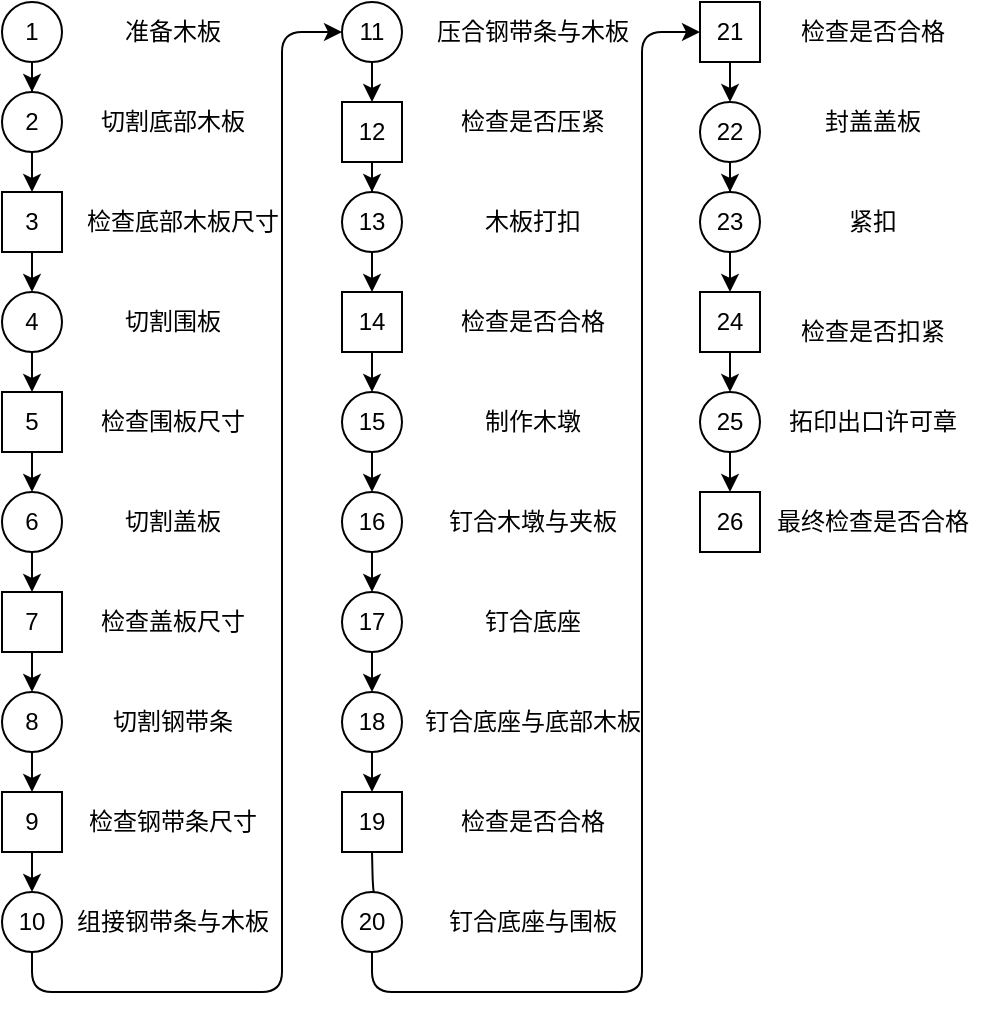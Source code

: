 <mxfile version="14.6.6" type="github">
  <diagram id="BA0FSRN7RvwbylnxvSYT" name="第 1 页">
    <mxGraphModel dx="1038" dy="556" grid="1" gridSize="10" guides="1" tooltips="1" connect="1" arrows="1" fold="1" page="1" pageScale="1" pageWidth="827" pageHeight="1169" math="0" shadow="0">
      <root>
        <mxCell id="0" />
        <mxCell id="1" parent="0" />
        <mxCell id="o4rFva6Id2RhsbHoO7th-3" value="" style="edgeStyle=orthogonalEdgeStyle;orthogonalLoop=1;jettySize=auto;html=1;" edge="1" parent="1" source="o4rFva6Id2RhsbHoO7th-1" target="o4rFva6Id2RhsbHoO7th-2">
          <mxGeometry relative="1" as="geometry" />
        </mxCell>
        <mxCell id="o4rFva6Id2RhsbHoO7th-1" value="1" style="ellipse;whiteSpace=wrap;html=1;aspect=fixed;" vertex="1" parent="1">
          <mxGeometry x="50" y="25" width="30" height="30" as="geometry" />
        </mxCell>
        <mxCell id="o4rFva6Id2RhsbHoO7th-8" value="" style="edgeStyle=orthogonalEdgeStyle;orthogonalLoop=1;jettySize=auto;html=1;" edge="1" parent="1" source="o4rFva6Id2RhsbHoO7th-2" target="o4rFva6Id2RhsbHoO7th-6">
          <mxGeometry relative="1" as="geometry" />
        </mxCell>
        <mxCell id="o4rFva6Id2RhsbHoO7th-2" value="2" style="ellipse;whiteSpace=wrap;html=1;aspect=fixed;" vertex="1" parent="1">
          <mxGeometry x="50" y="70" width="30" height="30" as="geometry" />
        </mxCell>
        <mxCell id="o4rFva6Id2RhsbHoO7th-16" value="" style="edgeStyle=orthogonalEdgeStyle;orthogonalLoop=1;jettySize=auto;html=1;" edge="1" parent="1" source="o4rFva6Id2RhsbHoO7th-6" target="o4rFva6Id2RhsbHoO7th-14">
          <mxGeometry relative="1" as="geometry" />
        </mxCell>
        <mxCell id="o4rFva6Id2RhsbHoO7th-6" value="3" style="whiteSpace=wrap;html=1;aspect=fixed;" vertex="1" parent="1">
          <mxGeometry x="50" y="120" width="30" height="30" as="geometry" />
        </mxCell>
        <mxCell id="o4rFva6Id2RhsbHoO7th-10" value="准备木板" style="text;html=1;align=center;verticalAlign=middle;resizable=0;points=[];autosize=1;strokeColor=none;" vertex="1" parent="1">
          <mxGeometry x="105" y="30" width="60" height="20" as="geometry" />
        </mxCell>
        <mxCell id="o4rFva6Id2RhsbHoO7th-11" value="切割底部木板" style="text;html=1;align=center;verticalAlign=middle;resizable=0;points=[];autosize=1;strokeColor=none;" vertex="1" parent="1">
          <mxGeometry x="90" y="75" width="90" height="20" as="geometry" />
        </mxCell>
        <mxCell id="o4rFva6Id2RhsbHoO7th-12" value="检查底部木板尺寸" style="text;html=1;align=center;verticalAlign=middle;resizable=0;points=[];autosize=1;strokeColor=none;" vertex="1" parent="1">
          <mxGeometry x="85" y="125" width="110" height="20" as="geometry" />
        </mxCell>
        <mxCell id="o4rFva6Id2RhsbHoO7th-19" value="" style="edgeStyle=orthogonalEdgeStyle;orthogonalLoop=1;jettySize=auto;html=1;" edge="1" parent="1" source="o4rFva6Id2RhsbHoO7th-14" target="o4rFva6Id2RhsbHoO7th-18">
          <mxGeometry relative="1" as="geometry" />
        </mxCell>
        <mxCell id="o4rFva6Id2RhsbHoO7th-14" value="4" style="ellipse;whiteSpace=wrap;html=1;aspect=fixed;" vertex="1" parent="1">
          <mxGeometry x="50" y="170" width="30" height="30" as="geometry" />
        </mxCell>
        <mxCell id="o4rFva6Id2RhsbHoO7th-17" value="切割围板" style="text;html=1;align=center;verticalAlign=middle;resizable=0;points=[];autosize=1;strokeColor=none;" vertex="1" parent="1">
          <mxGeometry x="105" y="175" width="60" height="20" as="geometry" />
        </mxCell>
        <mxCell id="o4rFva6Id2RhsbHoO7th-27" value="" style="edgeStyle=orthogonalEdgeStyle;orthogonalLoop=1;jettySize=auto;html=1;" edge="1" parent="1" source="o4rFva6Id2RhsbHoO7th-18" target="o4rFva6Id2RhsbHoO7th-21">
          <mxGeometry relative="1" as="geometry" />
        </mxCell>
        <mxCell id="o4rFva6Id2RhsbHoO7th-18" value="5" style="whiteSpace=wrap;html=1;aspect=fixed;" vertex="1" parent="1">
          <mxGeometry x="50" y="220" width="30" height="30" as="geometry" />
        </mxCell>
        <mxCell id="o4rFva6Id2RhsbHoO7th-20" value="检查围板尺寸" style="text;html=1;align=center;verticalAlign=middle;resizable=0;points=[];autosize=1;strokeColor=none;" vertex="1" parent="1">
          <mxGeometry x="90" y="225" width="90" height="20" as="geometry" />
        </mxCell>
        <mxCell id="o4rFva6Id2RhsbHoO7th-28" value="" style="edgeStyle=orthogonalEdgeStyle;orthogonalLoop=1;jettySize=auto;html=1;" edge="1" parent="1" source="o4rFva6Id2RhsbHoO7th-21" target="o4rFva6Id2RhsbHoO7th-25">
          <mxGeometry relative="1" as="geometry" />
        </mxCell>
        <mxCell id="o4rFva6Id2RhsbHoO7th-21" value="6" style="ellipse;whiteSpace=wrap;html=1;aspect=fixed;" vertex="1" parent="1">
          <mxGeometry x="50" y="270" width="30" height="30" as="geometry" />
        </mxCell>
        <mxCell id="o4rFva6Id2RhsbHoO7th-24" value="切割盖板" style="text;html=1;align=center;verticalAlign=middle;resizable=0;points=[];autosize=1;strokeColor=none;" vertex="1" parent="1">
          <mxGeometry x="105" y="275" width="60" height="20" as="geometry" />
        </mxCell>
        <mxCell id="o4rFva6Id2RhsbHoO7th-31" value="" style="edgeStyle=orthogonalEdgeStyle;orthogonalLoop=1;jettySize=auto;html=1;" edge="1" parent="1" source="o4rFva6Id2RhsbHoO7th-25" target="o4rFva6Id2RhsbHoO7th-30">
          <mxGeometry relative="1" as="geometry" />
        </mxCell>
        <mxCell id="o4rFva6Id2RhsbHoO7th-25" value="7" style="whiteSpace=wrap;html=1;aspect=fixed;" vertex="1" parent="1">
          <mxGeometry x="50" y="320" width="30" height="30" as="geometry" />
        </mxCell>
        <mxCell id="o4rFva6Id2RhsbHoO7th-29" value="检查盖板尺寸" style="text;html=1;align=center;verticalAlign=middle;resizable=0;points=[];autosize=1;strokeColor=none;" vertex="1" parent="1">
          <mxGeometry x="90" y="325" width="90" height="20" as="geometry" />
        </mxCell>
        <mxCell id="o4rFva6Id2RhsbHoO7th-35" value="" style="edgeStyle=orthogonalEdgeStyle;orthogonalLoop=1;jettySize=auto;html=1;" edge="1" parent="1" source="o4rFva6Id2RhsbHoO7th-30" target="o4rFva6Id2RhsbHoO7th-33">
          <mxGeometry relative="1" as="geometry" />
        </mxCell>
        <mxCell id="o4rFva6Id2RhsbHoO7th-30" value="8" style="ellipse;whiteSpace=wrap;html=1;aspect=fixed;" vertex="1" parent="1">
          <mxGeometry x="50" y="370" width="30" height="30" as="geometry" />
        </mxCell>
        <mxCell id="o4rFva6Id2RhsbHoO7th-32" value="切割钢带条" style="text;html=1;align=center;verticalAlign=middle;resizable=0;points=[];autosize=1;strokeColor=none;" vertex="1" parent="1">
          <mxGeometry x="95" y="375" width="80" height="20" as="geometry" />
        </mxCell>
        <mxCell id="o4rFva6Id2RhsbHoO7th-38" value="" style="edgeStyle=orthogonalEdgeStyle;orthogonalLoop=1;jettySize=auto;html=1;" edge="1" parent="1" source="o4rFva6Id2RhsbHoO7th-33" target="o4rFva6Id2RhsbHoO7th-37">
          <mxGeometry relative="1" as="geometry" />
        </mxCell>
        <mxCell id="o4rFva6Id2RhsbHoO7th-33" value="9" style="whiteSpace=wrap;html=1;aspect=fixed;" vertex="1" parent="1">
          <mxGeometry x="50" y="420" width="30" height="30" as="geometry" />
        </mxCell>
        <mxCell id="o4rFva6Id2RhsbHoO7th-36" value="检查钢带条尺寸" style="text;html=1;align=center;verticalAlign=middle;resizable=0;points=[];autosize=1;strokeColor=none;" vertex="1" parent="1">
          <mxGeometry x="85" y="425" width="100" height="20" as="geometry" />
        </mxCell>
        <mxCell id="o4rFva6Id2RhsbHoO7th-58" style="edgeStyle=orthogonalEdgeStyle;curved=0;rounded=1;sketch=0;orthogonalLoop=1;jettySize=auto;html=1;exitX=0.5;exitY=1;exitDx=0;exitDy=0;entryX=0;entryY=0.5;entryDx=0;entryDy=0;" edge="1" parent="1" source="o4rFva6Id2RhsbHoO7th-37" target="o4rFva6Id2RhsbHoO7th-59">
          <mxGeometry relative="1" as="geometry">
            <mxPoint x="200" y="40" as="targetPoint" />
            <Array as="points">
              <mxPoint x="65" y="520" />
              <mxPoint x="190" y="520" />
              <mxPoint x="190" y="40" />
            </Array>
          </mxGeometry>
        </mxCell>
        <mxCell id="o4rFva6Id2RhsbHoO7th-37" value="10" style="ellipse;whiteSpace=wrap;html=1;aspect=fixed;" vertex="1" parent="1">
          <mxGeometry x="50" y="470" width="30" height="30" as="geometry" />
        </mxCell>
        <mxCell id="o4rFva6Id2RhsbHoO7th-39" value="组接钢带条与木板" style="text;html=1;align=center;verticalAlign=middle;resizable=0;points=[];autosize=1;strokeColor=none;" vertex="1" parent="1">
          <mxGeometry x="80" y="475" width="110" height="20" as="geometry" />
        </mxCell>
        <mxCell id="o4rFva6Id2RhsbHoO7th-63" value="" style="edgeStyle=orthogonalEdgeStyle;curved=0;rounded=1;sketch=0;orthogonalLoop=1;jettySize=auto;html=1;entryX=0.5;entryY=0;entryDx=0;entryDy=0;" edge="1" parent="1" source="o4rFva6Id2RhsbHoO7th-59" target="o4rFva6Id2RhsbHoO7th-64">
          <mxGeometry relative="1" as="geometry">
            <mxPoint x="235" y="80" as="targetPoint" />
          </mxGeometry>
        </mxCell>
        <mxCell id="o4rFva6Id2RhsbHoO7th-59" value="11" style="ellipse;whiteSpace=wrap;html=1;aspect=fixed;sketch=0;" vertex="1" parent="1">
          <mxGeometry x="220" y="25" width="30" height="30" as="geometry" />
        </mxCell>
        <mxCell id="o4rFva6Id2RhsbHoO7th-66" value="" style="edgeStyle=orthogonalEdgeStyle;curved=0;rounded=1;sketch=0;orthogonalLoop=1;jettySize=auto;html=1;entryX=0.5;entryY=0;entryDx=0;entryDy=0;" edge="1" parent="1" source="o4rFva6Id2RhsbHoO7th-64" target="o4rFva6Id2RhsbHoO7th-65">
          <mxGeometry relative="1" as="geometry">
            <mxPoint x="235" y="130" as="targetPoint" />
          </mxGeometry>
        </mxCell>
        <mxCell id="o4rFva6Id2RhsbHoO7th-64" value="12" style="whiteSpace=wrap;html=1;aspect=fixed;sketch=0;" vertex="1" parent="1">
          <mxGeometry x="220" y="75" width="30" height="30" as="geometry" />
        </mxCell>
        <mxCell id="o4rFva6Id2RhsbHoO7th-67" style="edgeStyle=orthogonalEdgeStyle;curved=0;rounded=1;sketch=0;orthogonalLoop=1;jettySize=auto;html=1;exitX=0.5;exitY=1;exitDx=0;exitDy=0;entryX=0.5;entryY=0;entryDx=0;entryDy=0;" edge="1" parent="1" source="o4rFva6Id2RhsbHoO7th-65" target="o4rFva6Id2RhsbHoO7th-68">
          <mxGeometry relative="1" as="geometry">
            <mxPoint x="235" y="170" as="targetPoint" />
          </mxGeometry>
        </mxCell>
        <mxCell id="o4rFva6Id2RhsbHoO7th-65" value="13" style="ellipse;whiteSpace=wrap;html=1;aspect=fixed;sketch=0;" vertex="1" parent="1">
          <mxGeometry x="220" y="120" width="30" height="30" as="geometry" />
        </mxCell>
        <mxCell id="o4rFva6Id2RhsbHoO7th-69" style="edgeStyle=orthogonalEdgeStyle;curved=0;rounded=1;sketch=0;orthogonalLoop=1;jettySize=auto;html=1;exitX=0.5;exitY=1;exitDx=0;exitDy=0;entryX=0.5;entryY=0;entryDx=0;entryDy=0;" edge="1" parent="1" source="o4rFva6Id2RhsbHoO7th-68" target="o4rFva6Id2RhsbHoO7th-70">
          <mxGeometry relative="1" as="geometry">
            <mxPoint x="235" y="220" as="targetPoint" />
          </mxGeometry>
        </mxCell>
        <mxCell id="o4rFva6Id2RhsbHoO7th-68" value="14" style="whiteSpace=wrap;html=1;aspect=fixed;sketch=0;" vertex="1" parent="1">
          <mxGeometry x="220" y="170" width="30" height="30" as="geometry" />
        </mxCell>
        <mxCell id="o4rFva6Id2RhsbHoO7th-71" style="edgeStyle=orthogonalEdgeStyle;curved=0;rounded=1;sketch=0;orthogonalLoop=1;jettySize=auto;html=1;exitX=0.5;exitY=1;exitDx=0;exitDy=0;entryX=0.5;entryY=0;entryDx=0;entryDy=0;" edge="1" parent="1" source="o4rFva6Id2RhsbHoO7th-70" target="o4rFva6Id2RhsbHoO7th-72">
          <mxGeometry relative="1" as="geometry">
            <mxPoint x="235" y="270" as="targetPoint" />
            <Array as="points" />
          </mxGeometry>
        </mxCell>
        <mxCell id="o4rFva6Id2RhsbHoO7th-70" value="15" style="ellipse;whiteSpace=wrap;html=1;aspect=fixed;sketch=0;" vertex="1" parent="1">
          <mxGeometry x="220" y="220" width="30" height="30" as="geometry" />
        </mxCell>
        <mxCell id="o4rFva6Id2RhsbHoO7th-73" style="edgeStyle=orthogonalEdgeStyle;curved=0;rounded=1;sketch=0;orthogonalLoop=1;jettySize=auto;html=1;exitX=0.5;exitY=1;exitDx=0;exitDy=0;entryX=0.5;entryY=0;entryDx=0;entryDy=0;" edge="1" parent="1" source="o4rFva6Id2RhsbHoO7th-72" target="o4rFva6Id2RhsbHoO7th-74">
          <mxGeometry relative="1" as="geometry">
            <mxPoint x="235" y="320" as="targetPoint" />
          </mxGeometry>
        </mxCell>
        <mxCell id="o4rFva6Id2RhsbHoO7th-72" value="16" style="ellipse;whiteSpace=wrap;html=1;aspect=fixed;sketch=0;" vertex="1" parent="1">
          <mxGeometry x="220" y="270" width="30" height="30" as="geometry" />
        </mxCell>
        <mxCell id="o4rFva6Id2RhsbHoO7th-77" value="" style="edgeStyle=orthogonalEdgeStyle;curved=0;rounded=1;sketch=0;orthogonalLoop=1;jettySize=auto;html=1;" edge="1" parent="1" source="o4rFva6Id2RhsbHoO7th-74" target="o4rFva6Id2RhsbHoO7th-76">
          <mxGeometry relative="1" as="geometry" />
        </mxCell>
        <mxCell id="o4rFva6Id2RhsbHoO7th-74" value="17" style="ellipse;whiteSpace=wrap;html=1;aspect=fixed;sketch=0;" vertex="1" parent="1">
          <mxGeometry x="220" y="320" width="30" height="30" as="geometry" />
        </mxCell>
        <mxCell id="o4rFva6Id2RhsbHoO7th-79" value="" style="edgeStyle=orthogonalEdgeStyle;curved=0;rounded=1;sketch=0;orthogonalLoop=1;jettySize=auto;html=1;" edge="1" parent="1" source="o4rFva6Id2RhsbHoO7th-76">
          <mxGeometry relative="1" as="geometry">
            <mxPoint x="235" y="420" as="targetPoint" />
          </mxGeometry>
        </mxCell>
        <mxCell id="o4rFva6Id2RhsbHoO7th-76" value="18" style="ellipse;whiteSpace=wrap;html=1;aspect=fixed;sketch=0;" vertex="1" parent="1">
          <mxGeometry x="220" y="370" width="30" height="30" as="geometry" />
        </mxCell>
        <mxCell id="o4rFva6Id2RhsbHoO7th-81" value="" style="edgeStyle=orthogonalEdgeStyle;curved=0;rounded=1;sketch=0;orthogonalLoop=1;jettySize=auto;html=1;" edge="1" parent="1" target="o4rFva6Id2RhsbHoO7th-80">
          <mxGeometry relative="1" as="geometry">
            <mxPoint x="235" y="450" as="sourcePoint" />
          </mxGeometry>
        </mxCell>
        <mxCell id="o4rFva6Id2RhsbHoO7th-93" style="edgeStyle=orthogonalEdgeStyle;curved=0;rounded=1;sketch=0;orthogonalLoop=1;jettySize=auto;html=1;exitX=0.5;exitY=1;exitDx=0;exitDy=0;entryX=0;entryY=0.5;entryDx=0;entryDy=0;" edge="1" parent="1" source="o4rFva6Id2RhsbHoO7th-80">
          <mxGeometry relative="1" as="geometry">
            <mxPoint x="399" y="40" as="targetPoint" />
            <Array as="points">
              <mxPoint x="235" y="520" />
              <mxPoint x="370" y="520" />
              <mxPoint x="370" y="40" />
            </Array>
          </mxGeometry>
        </mxCell>
        <mxCell id="o4rFva6Id2RhsbHoO7th-80" value="20" style="ellipse;whiteSpace=wrap;html=1;aspect=fixed;sketch=0;" vertex="1" parent="1">
          <mxGeometry x="220" y="470" width="30" height="30" as="geometry" />
        </mxCell>
        <mxCell id="o4rFva6Id2RhsbHoO7th-82" value="压合钢带条与木板" style="text;html=1;align=center;verticalAlign=middle;resizable=0;points=[];autosize=1;strokeColor=none;" vertex="1" parent="1">
          <mxGeometry x="260" y="30" width="110" height="20" as="geometry" />
        </mxCell>
        <mxCell id="o4rFva6Id2RhsbHoO7th-83" value="检查是否压紧" style="text;html=1;align=center;verticalAlign=middle;resizable=0;points=[];autosize=1;strokeColor=none;" vertex="1" parent="1">
          <mxGeometry x="270" y="75" width="90" height="20" as="geometry" />
        </mxCell>
        <mxCell id="o4rFva6Id2RhsbHoO7th-84" value="木板打扣" style="text;html=1;align=center;verticalAlign=middle;resizable=0;points=[];autosize=1;strokeColor=none;" vertex="1" parent="1">
          <mxGeometry x="285" y="125" width="60" height="20" as="geometry" />
        </mxCell>
        <mxCell id="o4rFva6Id2RhsbHoO7th-85" value="检查是否合格" style="text;html=1;align=center;verticalAlign=middle;resizable=0;points=[];autosize=1;strokeColor=none;" vertex="1" parent="1">
          <mxGeometry x="270" y="175" width="90" height="20" as="geometry" />
        </mxCell>
        <mxCell id="o4rFva6Id2RhsbHoO7th-86" value="制作木墩" style="text;html=1;align=center;verticalAlign=middle;resizable=0;points=[];autosize=1;strokeColor=none;" vertex="1" parent="1">
          <mxGeometry x="285" y="225" width="60" height="20" as="geometry" />
        </mxCell>
        <mxCell id="o4rFva6Id2RhsbHoO7th-87" value="钉合木墩与夹板" style="text;html=1;align=center;verticalAlign=middle;resizable=0;points=[];autosize=1;strokeColor=none;" vertex="1" parent="1">
          <mxGeometry x="265" y="275" width="100" height="20" as="geometry" />
        </mxCell>
        <mxCell id="o4rFva6Id2RhsbHoO7th-88" value="钉合底座" style="text;html=1;align=center;verticalAlign=middle;resizable=0;points=[];autosize=1;strokeColor=none;" vertex="1" parent="1">
          <mxGeometry x="285" y="325" width="60" height="20" as="geometry" />
        </mxCell>
        <mxCell id="o4rFva6Id2RhsbHoO7th-89" value="钉合底座与底部木板" style="text;html=1;align=center;verticalAlign=middle;resizable=0;points=[];autosize=1;strokeColor=none;" vertex="1" parent="1">
          <mxGeometry x="255" y="375" width="120" height="20" as="geometry" />
        </mxCell>
        <mxCell id="o4rFva6Id2RhsbHoO7th-90" value="检查是否合格" style="text;html=1;align=center;verticalAlign=middle;resizable=0;points=[];autosize=1;strokeColor=none;" vertex="1" parent="1">
          <mxGeometry x="270" y="425" width="90" height="20" as="geometry" />
        </mxCell>
        <mxCell id="o4rFva6Id2RhsbHoO7th-91" value="19" style="whiteSpace=wrap;html=1;aspect=fixed;sketch=0;" vertex="1" parent="1">
          <mxGeometry x="220" y="420" width="30" height="30" as="geometry" />
        </mxCell>
        <mxCell id="o4rFva6Id2RhsbHoO7th-92" value="钉合底座与围板" style="text;html=1;align=center;verticalAlign=middle;resizable=0;points=[];autosize=1;strokeColor=none;" vertex="1" parent="1">
          <mxGeometry x="265" y="475" width="100" height="20" as="geometry" />
        </mxCell>
        <mxCell id="o4rFva6Id2RhsbHoO7th-97" style="edgeStyle=orthogonalEdgeStyle;curved=0;rounded=1;sketch=0;orthogonalLoop=1;jettySize=auto;html=1;exitX=0.5;exitY=1;exitDx=0;exitDy=0;entryX=0.5;entryY=0;entryDx=0;entryDy=0;" edge="1" parent="1" source="o4rFva6Id2RhsbHoO7th-96" target="o4rFva6Id2RhsbHoO7th-98">
          <mxGeometry relative="1" as="geometry">
            <mxPoint x="414" y="70" as="targetPoint" />
          </mxGeometry>
        </mxCell>
        <mxCell id="o4rFva6Id2RhsbHoO7th-96" value="21" style="whiteSpace=wrap;html=1;aspect=fixed;sketch=0;" vertex="1" parent="1">
          <mxGeometry x="399" y="25" width="30" height="30" as="geometry" />
        </mxCell>
        <mxCell id="o4rFva6Id2RhsbHoO7th-101" value="" style="edgeStyle=orthogonalEdgeStyle;curved=0;rounded=1;sketch=0;orthogonalLoop=1;jettySize=auto;html=1;" edge="1" parent="1" source="o4rFva6Id2RhsbHoO7th-98" target="o4rFva6Id2RhsbHoO7th-100">
          <mxGeometry relative="1" as="geometry" />
        </mxCell>
        <mxCell id="o4rFva6Id2RhsbHoO7th-98" value="22" style="ellipse;whiteSpace=wrap;html=1;aspect=fixed;sketch=0;" vertex="1" parent="1">
          <mxGeometry x="399" y="75" width="30" height="30" as="geometry" />
        </mxCell>
        <mxCell id="o4rFva6Id2RhsbHoO7th-102" style="edgeStyle=orthogonalEdgeStyle;curved=0;rounded=1;sketch=0;orthogonalLoop=1;jettySize=auto;html=1;exitX=0.5;exitY=1;exitDx=0;exitDy=0;" edge="1" parent="1" source="o4rFva6Id2RhsbHoO7th-100" target="o4rFva6Id2RhsbHoO7th-103">
          <mxGeometry relative="1" as="geometry">
            <mxPoint x="414" y="170" as="targetPoint" />
          </mxGeometry>
        </mxCell>
        <mxCell id="o4rFva6Id2RhsbHoO7th-100" value="23" style="ellipse;whiteSpace=wrap;html=1;aspect=fixed;sketch=0;" vertex="1" parent="1">
          <mxGeometry x="399" y="120" width="30" height="30" as="geometry" />
        </mxCell>
        <mxCell id="o4rFva6Id2RhsbHoO7th-105" style="edgeStyle=orthogonalEdgeStyle;curved=0;rounded=1;sketch=0;orthogonalLoop=1;jettySize=auto;html=1;exitX=0.5;exitY=1;exitDx=0;exitDy=0;entryX=0.5;entryY=0;entryDx=0;entryDy=0;" edge="1" parent="1" source="o4rFva6Id2RhsbHoO7th-103" target="o4rFva6Id2RhsbHoO7th-106">
          <mxGeometry relative="1" as="geometry">
            <mxPoint x="414" y="220" as="targetPoint" />
          </mxGeometry>
        </mxCell>
        <mxCell id="o4rFva6Id2RhsbHoO7th-103" value="24" style="whiteSpace=wrap;html=1;aspect=fixed;sketch=0;" vertex="1" parent="1">
          <mxGeometry x="399" y="170" width="30" height="30" as="geometry" />
        </mxCell>
        <mxCell id="o4rFva6Id2RhsbHoO7th-107" style="edgeStyle=orthogonalEdgeStyle;curved=0;rounded=1;sketch=0;orthogonalLoop=1;jettySize=auto;html=1;exitX=0.5;exitY=1;exitDx=0;exitDy=0;" edge="1" parent="1" source="o4rFva6Id2RhsbHoO7th-106" target="o4rFva6Id2RhsbHoO7th-108">
          <mxGeometry relative="1" as="geometry">
            <mxPoint x="414" y="270" as="targetPoint" />
          </mxGeometry>
        </mxCell>
        <mxCell id="o4rFva6Id2RhsbHoO7th-106" value="25" style="ellipse;whiteSpace=wrap;html=1;aspect=fixed;sketch=0;" vertex="1" parent="1">
          <mxGeometry x="399" y="220" width="30" height="30" as="geometry" />
        </mxCell>
        <mxCell id="o4rFva6Id2RhsbHoO7th-108" value="26" style="whiteSpace=wrap;html=1;aspect=fixed;sketch=0;" vertex="1" parent="1">
          <mxGeometry x="399" y="270" width="30" height="30" as="geometry" />
        </mxCell>
        <mxCell id="o4rFva6Id2RhsbHoO7th-109" value="检查是否合格" style="text;html=1;align=center;verticalAlign=middle;resizable=0;points=[];autosize=1;strokeColor=none;" vertex="1" parent="1">
          <mxGeometry x="440" y="30" width="90" height="20" as="geometry" />
        </mxCell>
        <mxCell id="o4rFva6Id2RhsbHoO7th-110" value="封盖盖板" style="text;html=1;align=center;verticalAlign=middle;resizable=0;points=[];autosize=1;strokeColor=none;" vertex="1" parent="1">
          <mxGeometry x="455" y="75" width="60" height="20" as="geometry" />
        </mxCell>
        <mxCell id="o4rFva6Id2RhsbHoO7th-111" value="紧扣" style="text;html=1;align=center;verticalAlign=middle;resizable=0;points=[];autosize=1;strokeColor=none;" vertex="1" parent="1">
          <mxGeometry x="465" y="125" width="40" height="20" as="geometry" />
        </mxCell>
        <mxCell id="o4rFva6Id2RhsbHoO7th-112" value="检查是否扣紧" style="text;html=1;align=center;verticalAlign=middle;resizable=0;points=[];autosize=1;strokeColor=none;" vertex="1" parent="1">
          <mxGeometry x="440" y="180" width="90" height="20" as="geometry" />
        </mxCell>
        <mxCell id="o4rFva6Id2RhsbHoO7th-113" value="拓印出口许可章" style="text;html=1;align=center;verticalAlign=middle;resizable=0;points=[];autosize=1;strokeColor=none;" vertex="1" parent="1">
          <mxGeometry x="435" y="225" width="100" height="20" as="geometry" />
        </mxCell>
        <mxCell id="o4rFva6Id2RhsbHoO7th-114" value="最终检查是否合格" style="text;html=1;align=center;verticalAlign=middle;resizable=0;points=[];autosize=1;strokeColor=none;" vertex="1" parent="1">
          <mxGeometry x="430" y="275" width="110" height="20" as="geometry" />
        </mxCell>
      </root>
    </mxGraphModel>
  </diagram>
</mxfile>
